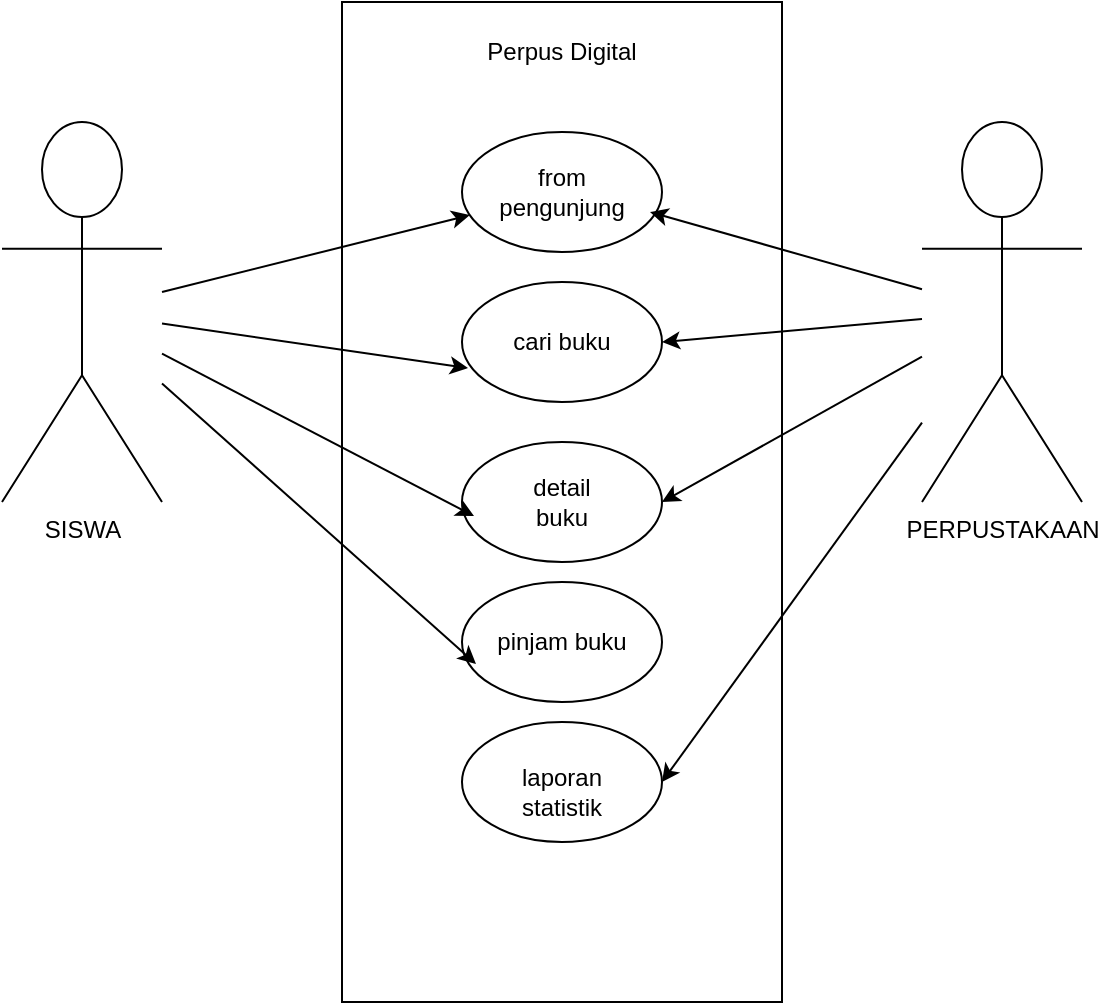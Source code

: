 <mxfile version="24.7.7">
  <diagram name="Page-1" id="paHtT_kVuaUIQ0Du3nIt">
    <mxGraphModel dx="1434" dy="780" grid="1" gridSize="10" guides="1" tooltips="1" connect="1" arrows="1" fold="1" page="1" pageScale="1" pageWidth="850" pageHeight="1100" math="0" shadow="0">
      <root>
        <mxCell id="0" />
        <mxCell id="1" parent="0" />
        <mxCell id="_Pi9sU_5adsL3uSid2CU-1" value="SISWA" style="shape=umlActor;verticalLabelPosition=bottom;verticalAlign=top;html=1;outlineConnect=0;" vertex="1" parent="1">
          <mxGeometry x="70" y="190" width="80" height="190" as="geometry" />
        </mxCell>
        <mxCell id="_Pi9sU_5adsL3uSid2CU-3" value="" style="rounded=0;whiteSpace=wrap;html=1;" vertex="1" parent="1">
          <mxGeometry x="240" y="130" width="220" height="500" as="geometry" />
        </mxCell>
        <mxCell id="_Pi9sU_5adsL3uSid2CU-5" value="&lt;div&gt;PERPUSTAKAAN&lt;/div&gt;" style="shape=umlActor;verticalLabelPosition=bottom;verticalAlign=top;html=1;outlineConnect=0;" vertex="1" parent="1">
          <mxGeometry x="530" y="190" width="80" height="190" as="geometry" />
        </mxCell>
        <mxCell id="_Pi9sU_5adsL3uSid2CU-6" value="" style="ellipse;whiteSpace=wrap;html=1;" vertex="1" parent="1">
          <mxGeometry x="300" y="195" width="100" height="60" as="geometry" />
        </mxCell>
        <mxCell id="_Pi9sU_5adsL3uSid2CU-7" value="" style="ellipse;whiteSpace=wrap;html=1;" vertex="1" parent="1">
          <mxGeometry x="300" y="490" width="100" height="60" as="geometry" />
        </mxCell>
        <mxCell id="_Pi9sU_5adsL3uSid2CU-8" value="" style="ellipse;whiteSpace=wrap;html=1;" vertex="1" parent="1">
          <mxGeometry x="300" y="350" width="100" height="60" as="geometry" />
        </mxCell>
        <mxCell id="_Pi9sU_5adsL3uSid2CU-10" value="from pengunjung" style="text;html=1;align=center;verticalAlign=middle;whiteSpace=wrap;rounded=0;" vertex="1" parent="1">
          <mxGeometry x="320" y="210" width="60" height="30" as="geometry" />
        </mxCell>
        <mxCell id="_Pi9sU_5adsL3uSid2CU-12" value="detail buku" style="text;html=1;align=center;verticalAlign=middle;whiteSpace=wrap;rounded=0;" vertex="1" parent="1">
          <mxGeometry x="320" y="365" width="60" height="30" as="geometry" />
        </mxCell>
        <mxCell id="_Pi9sU_5adsL3uSid2CU-23" value="" style="ellipse;whiteSpace=wrap;html=1;" vertex="1" parent="1">
          <mxGeometry x="300" y="270" width="100" height="60" as="geometry" />
        </mxCell>
        <mxCell id="_Pi9sU_5adsL3uSid2CU-24" value="laporan statistik" style="text;html=1;align=center;verticalAlign=middle;whiteSpace=wrap;rounded=0;" vertex="1" parent="1">
          <mxGeometry x="315" y="510" width="70" height="30" as="geometry" />
        </mxCell>
        <mxCell id="_Pi9sU_5adsL3uSid2CU-25" value="cari buku" style="text;html=1;align=center;verticalAlign=middle;whiteSpace=wrap;rounded=0;" vertex="1" parent="1">
          <mxGeometry x="320" y="285" width="60" height="30" as="geometry" />
        </mxCell>
        <mxCell id="_Pi9sU_5adsL3uSid2CU-33" value="" style="endArrow=classic;html=1;rounded=0;" edge="1" parent="1" source="_Pi9sU_5adsL3uSid2CU-1" target="_Pi9sU_5adsL3uSid2CU-6">
          <mxGeometry width="50" height="50" relative="1" as="geometry">
            <mxPoint x="410" y="420" as="sourcePoint" />
            <mxPoint x="460" y="370" as="targetPoint" />
          </mxGeometry>
        </mxCell>
        <mxCell id="_Pi9sU_5adsL3uSid2CU-34" value="" style="endArrow=classic;html=1;rounded=0;entryX=0.03;entryY=0.717;entryDx=0;entryDy=0;entryPerimeter=0;" edge="1" parent="1" source="_Pi9sU_5adsL3uSid2CU-1" target="_Pi9sU_5adsL3uSid2CU-23">
          <mxGeometry width="50" height="50" relative="1" as="geometry">
            <mxPoint x="200" y="340" as="sourcePoint" />
            <mxPoint x="358" y="278" as="targetPoint" />
          </mxGeometry>
        </mxCell>
        <mxCell id="_Pi9sU_5adsL3uSid2CU-35" value="" style="endArrow=classic;html=1;rounded=0;entryX=0.06;entryY=0.617;entryDx=0;entryDy=0;entryPerimeter=0;" edge="1" parent="1" source="_Pi9sU_5adsL3uSid2CU-1" target="_Pi9sU_5adsL3uSid2CU-8">
          <mxGeometry width="50" height="50" relative="1" as="geometry">
            <mxPoint x="190" y="350" as="sourcePoint" />
            <mxPoint x="348" y="288" as="targetPoint" />
          </mxGeometry>
        </mxCell>
        <mxCell id="_Pi9sU_5adsL3uSid2CU-37" value="" style="endArrow=classic;html=1;rounded=0;entryX=0.94;entryY=0.667;entryDx=0;entryDy=0;entryPerimeter=0;" edge="1" parent="1" source="_Pi9sU_5adsL3uSid2CU-5" target="_Pi9sU_5adsL3uSid2CU-6">
          <mxGeometry width="50" height="50" relative="1" as="geometry">
            <mxPoint x="410" y="420" as="sourcePoint" />
            <mxPoint x="460" y="370" as="targetPoint" />
          </mxGeometry>
        </mxCell>
        <mxCell id="_Pi9sU_5adsL3uSid2CU-38" value="" style="endArrow=classic;html=1;rounded=0;entryX=1;entryY=0.5;entryDx=0;entryDy=0;" edge="1" parent="1" source="_Pi9sU_5adsL3uSid2CU-5" target="_Pi9sU_5adsL3uSid2CU-23">
          <mxGeometry width="50" height="50" relative="1" as="geometry">
            <mxPoint x="620" y="150" as="sourcePoint" />
            <mxPoint x="484" y="84" as="targetPoint" />
          </mxGeometry>
        </mxCell>
        <mxCell id="_Pi9sU_5adsL3uSid2CU-39" value="" style="endArrow=classic;html=1;rounded=0;entryX=1;entryY=0.5;entryDx=0;entryDy=0;" edge="1" parent="1" source="_Pi9sU_5adsL3uSid2CU-5" target="_Pi9sU_5adsL3uSid2CU-8">
          <mxGeometry width="50" height="50" relative="1" as="geometry">
            <mxPoint x="540" y="430" as="sourcePoint" />
            <mxPoint x="404" y="364" as="targetPoint" />
          </mxGeometry>
        </mxCell>
        <mxCell id="_Pi9sU_5adsL3uSid2CU-40" value="" style="endArrow=classic;html=1;rounded=0;entryX=1;entryY=0.5;entryDx=0;entryDy=0;" edge="1" parent="1" source="_Pi9sU_5adsL3uSid2CU-5" target="_Pi9sU_5adsL3uSid2CU-7">
          <mxGeometry width="50" height="50" relative="1" as="geometry">
            <mxPoint x="520" y="460" as="sourcePoint" />
            <mxPoint x="384" y="394" as="targetPoint" />
          </mxGeometry>
        </mxCell>
        <mxCell id="_Pi9sU_5adsL3uSid2CU-41" value="" style="ellipse;whiteSpace=wrap;html=1;" vertex="1" parent="1">
          <mxGeometry x="300" y="420" width="100" height="60" as="geometry" />
        </mxCell>
        <mxCell id="_Pi9sU_5adsL3uSid2CU-42" value="pinjam buku" style="text;html=1;align=center;verticalAlign=middle;whiteSpace=wrap;rounded=0;" vertex="1" parent="1">
          <mxGeometry x="315" y="435" width="70" height="30" as="geometry" />
        </mxCell>
        <mxCell id="_Pi9sU_5adsL3uSid2CU-44" value="" style="endArrow=classic;html=1;rounded=0;entryX=0.07;entryY=0.683;entryDx=0;entryDy=0;entryPerimeter=0;" edge="1" parent="1" source="_Pi9sU_5adsL3uSid2CU-1" target="_Pi9sU_5adsL3uSid2CU-41">
          <mxGeometry width="50" height="50" relative="1" as="geometry">
            <mxPoint x="160" y="370" as="sourcePoint" />
            <mxPoint x="316" y="427" as="targetPoint" />
          </mxGeometry>
        </mxCell>
        <mxCell id="_Pi9sU_5adsL3uSid2CU-46" value="Perpus Digital" style="text;html=1;align=center;verticalAlign=middle;whiteSpace=wrap;rounded=0;" vertex="1" parent="1">
          <mxGeometry x="310" y="140" width="80" height="30" as="geometry" />
        </mxCell>
      </root>
    </mxGraphModel>
  </diagram>
</mxfile>
